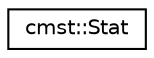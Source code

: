 digraph "Graphical Class Hierarchy"
{
  edge [fontname="Helvetica",fontsize="10",labelfontname="Helvetica",labelfontsize="10"];
  node [fontname="Helvetica",fontsize="10",shape=record];
  rankdir="LR";
  Node1 [label="cmst::Stat",height=0.2,width=0.4,color="black", fillcolor="white", style="filled",URL="$classcmst_1_1_stat.html"];
}
